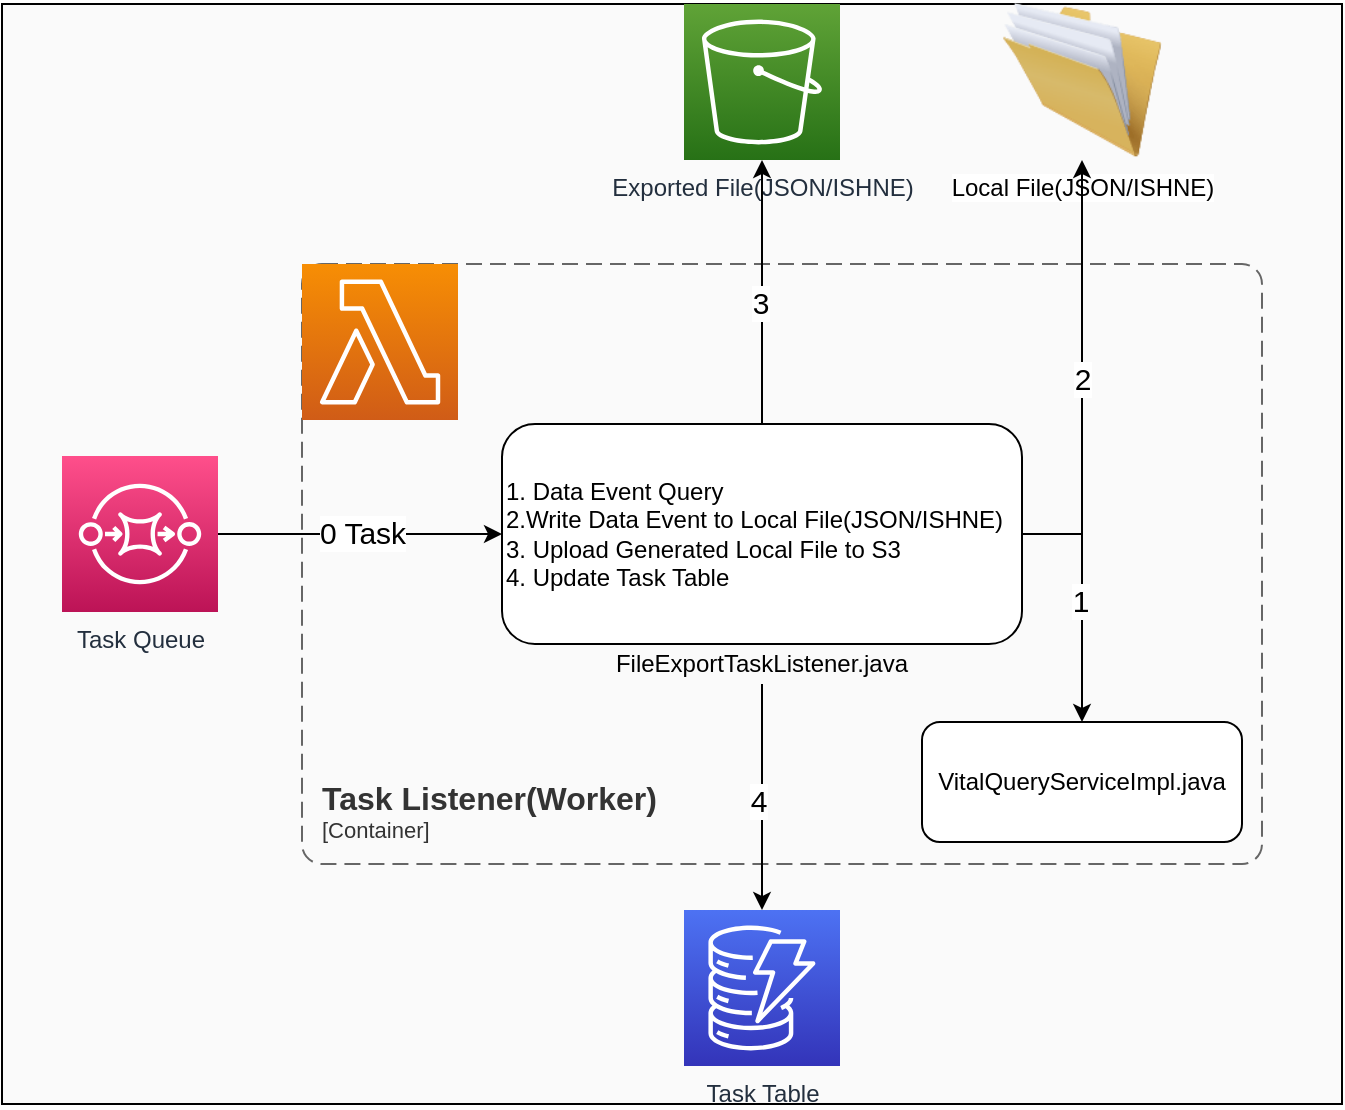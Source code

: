 <mxfile version="21.6.6" type="github">
  <diagram name="Page-1" id="t0wirQSe8Ndwz_d9o5BJ">
    <mxGraphModel dx="954" dy="606" grid="1" gridSize="10" guides="1" tooltips="1" connect="1" arrows="1" fold="1" page="1" pageScale="1" pageWidth="827" pageHeight="1169" math="0" shadow="0">
      <root>
        <mxCell id="0" />
        <mxCell id="1" parent="0" />
        <mxCell id="t5gcVrF-W7fBeW5LNrVJ-37" value="" style="rounded=0;whiteSpace=wrap;html=1;fillColor=#FAFAFA;" parent="1" vertex="1">
          <mxGeometry x="20" y="80" width="670" height="550" as="geometry" />
        </mxCell>
        <mxCell id="LVUbIvGB1ecaTfpnunjM-25" style="edgeStyle=orthogonalEdgeStyle;rounded=0;orthogonalLoop=1;jettySize=auto;html=1;" edge="1" parent="1" source="t5gcVrF-W7fBeW5LNrVJ-4" target="LVUbIvGB1ecaTfpnunjM-4">
          <mxGeometry relative="1" as="geometry" />
        </mxCell>
        <mxCell id="LVUbIvGB1ecaTfpnunjM-27" value="&lt;font style=&quot;font-size: 15px;&quot;&gt;0 Task&lt;/font&gt;" style="edgeLabel;html=1;align=center;verticalAlign=middle;resizable=0;points=[];" vertex="1" connectable="0" parent="LVUbIvGB1ecaTfpnunjM-25">
          <mxGeometry x="-0.197" y="-2" relative="1" as="geometry">
            <mxPoint x="15" y="-3" as="offset" />
          </mxGeometry>
        </mxCell>
        <mxCell id="t5gcVrF-W7fBeW5LNrVJ-4" value="Task Queue" style="sketch=0;points=[[0,0,0],[0.25,0,0],[0.5,0,0],[0.75,0,0],[1,0,0],[0,1,0],[0.25,1,0],[0.5,1,0],[0.75,1,0],[1,1,0],[0,0.25,0],[0,0.5,0],[0,0.75,0],[1,0.25,0],[1,0.5,0],[1,0.75,0]];outlineConnect=0;fontColor=#232F3E;gradientColor=#FF4F8B;gradientDirection=north;fillColor=#BC1356;strokeColor=#ffffff;dashed=0;verticalLabelPosition=bottom;verticalAlign=top;align=center;html=1;fontSize=12;fontStyle=0;aspect=fixed;shape=mxgraph.aws4.resourceIcon;resIcon=mxgraph.aws4.sqs;" parent="1" vertex="1">
          <mxGeometry x="50" y="306" width="78" height="78" as="geometry" />
        </mxCell>
        <mxCell id="t5gcVrF-W7fBeW5LNrVJ-9" value="Task Table" style="sketch=0;points=[[0,0,0],[0.25,0,0],[0.5,0,0],[0.75,0,0],[1,0,0],[0,1,0],[0.25,1,0],[0.5,1,0],[0.75,1,0],[1,1,0],[0,0.25,0],[0,0.5,0],[0,0.75,0],[1,0.25,0],[1,0.5,0],[1,0.75,0]];outlineConnect=0;fontColor=#232F3E;gradientColor=#4D72F3;gradientDirection=north;fillColor=#3334B9;strokeColor=#ffffff;dashed=0;verticalLabelPosition=bottom;verticalAlign=top;align=center;html=1;fontSize=12;fontStyle=0;aspect=fixed;shape=mxgraph.aws4.resourceIcon;resIcon=mxgraph.aws4.dynamodb;" parent="1" vertex="1">
          <mxGeometry x="361" y="533" width="78" height="78" as="geometry" />
        </mxCell>
        <mxCell id="t5gcVrF-W7fBeW5LNrVJ-11" value="Exported File(JSON/ISHNE)" style="sketch=0;points=[[0,0,0],[0.25,0,0],[0.5,0,0],[0.75,0,0],[1,0,0],[0,1,0],[0.25,1,0],[0.5,1,0],[0.75,1,0],[1,1,0],[0,0.25,0],[0,0.5,0],[0,0.75,0],[1,0.25,0],[1,0.5,0],[1,0.75,0]];outlineConnect=0;fontColor=#232F3E;gradientColor=#60A337;gradientDirection=north;fillColor=#277116;strokeColor=#ffffff;dashed=0;verticalLabelPosition=bottom;verticalAlign=top;align=center;html=1;fontSize=12;fontStyle=0;aspect=fixed;shape=mxgraph.aws4.resourceIcon;resIcon=mxgraph.aws4.s3;" parent="1" vertex="1">
          <mxGeometry x="361" y="80" width="78" height="78" as="geometry" />
        </mxCell>
        <object placeholders="1" c4Name="Task Listener(Worker)" c4Type="ContainerScopeBoundary" c4Application="Container" label="&lt;font style=&quot;font-size: 16px&quot;&gt;&lt;b&gt;&lt;div style=&quot;text-align: left&quot;&gt;%c4Name%&lt;/div&gt;&lt;/b&gt;&lt;/font&gt;&lt;div style=&quot;text-align: left&quot;&gt;[%c4Application%]&lt;/div&gt;" id="t5gcVrF-W7fBeW5LNrVJ-5">
          <mxCell style="rounded=1;fontSize=11;whiteSpace=wrap;html=1;dashed=1;arcSize=20;fillColor=none;strokeColor=#666666;fontColor=#333333;labelBackgroundColor=none;align=left;verticalAlign=bottom;labelBorderColor=none;spacingTop=0;spacing=10;dashPattern=8 4;metaEdit=1;rotatable=0;perimeter=rectanglePerimeter;noLabel=0;labelPadding=0;allowArrows=0;connectable=0;expand=0;recursiveResize=0;editable=1;pointerEvents=0;absoluteArcSize=1;points=[[0.25,0,0],[0.5,0,0],[0.75,0,0],[1,0.25,0],[1,0.5,0],[1,0.75,0],[0.75,1,0],[0.5,1,0],[0.25,1,0],[0,0.75,0],[0,0.5,0],[0,0.25,0]];" parent="1" vertex="1">
            <mxGeometry x="170" y="210" width="480" height="300" as="geometry" />
          </mxCell>
        </object>
        <mxCell id="t5gcVrF-W7fBeW5LNrVJ-6" value="" style="sketch=0;points=[[0,0,0],[0.25,0,0],[0.5,0,0],[0.75,0,0],[1,0,0],[0,1,0],[0.25,1,0],[0.5,1,0],[0.75,1,0],[1,1,0],[0,0.25,0],[0,0.5,0],[0,0.75,0],[1,0.25,0],[1,0.5,0],[1,0.75,0]];outlineConnect=0;fontColor=#232F3E;gradientColor=#F78E04;gradientDirection=north;fillColor=#D05C17;strokeColor=#ffffff;dashed=0;verticalLabelPosition=bottom;verticalAlign=top;align=center;html=1;fontSize=12;fontStyle=0;aspect=fixed;shape=mxgraph.aws4.resourceIcon;resIcon=mxgraph.aws4.lambda;container=0;" parent="1" vertex="1">
          <mxGeometry x="170" y="210" width="78" height="78" as="geometry" />
        </mxCell>
        <mxCell id="LVUbIvGB1ecaTfpnunjM-3" value="&lt;pre style=&quot;background-color: rgb(255, 255, 255);&quot;&gt;&lt;font face=&quot;Helvetica&quot; style=&quot;font-size: 12px;&quot;&gt;VitalQueryServiceImpl.java&lt;/font&gt;&lt;/pre&gt;" style="rounded=1;whiteSpace=wrap;html=1;" vertex="1" parent="1">
          <mxGeometry x="480" y="439" width="160" height="60" as="geometry" />
        </mxCell>
        <mxCell id="LVUbIvGB1ecaTfpnunjM-17" value="" style="group" vertex="1" connectable="0" parent="1">
          <mxGeometry x="270" y="290" width="260" height="130" as="geometry" />
        </mxCell>
        <mxCell id="LVUbIvGB1ecaTfpnunjM-4" value="1. Data Event Query&lt;br&gt;2.Write Data Event to Local File(JSON/ISHNE)&lt;br&gt;3. Upload Generated Local File to S3&lt;br&gt;4. Update Task Table" style="rounded=1;whiteSpace=wrap;html=1;align=left;" vertex="1" parent="LVUbIvGB1ecaTfpnunjM-17">
          <mxGeometry width="260" height="110" as="geometry" />
        </mxCell>
        <mxCell id="LVUbIvGB1ecaTfpnunjM-10" value="FileExportTaskListener.java" style="text;html=1;strokeColor=none;fillColor=none;align=center;verticalAlign=middle;whiteSpace=wrap;rounded=0;" vertex="1" parent="LVUbIvGB1ecaTfpnunjM-17">
          <mxGeometry x="45" y="110" width="170" height="20" as="geometry" />
        </mxCell>
        <mxCell id="LVUbIvGB1ecaTfpnunjM-23" style="edgeStyle=orthogonalEdgeStyle;rounded=0;orthogonalLoop=1;jettySize=auto;html=1;exitX=0.5;exitY=0;exitDx=0;exitDy=0;" edge="1" parent="1" source="LVUbIvGB1ecaTfpnunjM-4" target="t5gcVrF-W7fBeW5LNrVJ-11">
          <mxGeometry relative="1" as="geometry" />
        </mxCell>
        <mxCell id="LVUbIvGB1ecaTfpnunjM-31" value="&lt;font style=&quot;font-size: 15px;&quot;&gt;3&lt;/font&gt;" style="edgeLabel;html=1;align=center;verticalAlign=middle;resizable=0;points=[];" vertex="1" connectable="0" parent="LVUbIvGB1ecaTfpnunjM-23">
          <mxGeometry x="-0.076" y="-1" relative="1" as="geometry">
            <mxPoint x="-2" as="offset" />
          </mxGeometry>
        </mxCell>
        <mxCell id="LVUbIvGB1ecaTfpnunjM-24" style="edgeStyle=orthogonalEdgeStyle;rounded=0;orthogonalLoop=1;jettySize=auto;html=1;exitX=0.5;exitY=1;exitDx=0;exitDy=0;entryX=0.5;entryY=0;entryDx=0;entryDy=0;entryPerimeter=0;" edge="1" parent="1" source="LVUbIvGB1ecaTfpnunjM-10" target="t5gcVrF-W7fBeW5LNrVJ-9">
          <mxGeometry relative="1" as="geometry" />
        </mxCell>
        <mxCell id="LVUbIvGB1ecaTfpnunjM-32" value="&lt;font style=&quot;font-size: 15px;&quot;&gt;4&lt;/font&gt;" style="edgeLabel;html=1;align=center;verticalAlign=middle;resizable=0;points=[];" vertex="1" connectable="0" parent="LVUbIvGB1ecaTfpnunjM-24">
          <mxGeometry x="0.026" relative="1" as="geometry">
            <mxPoint x="-2" as="offset" />
          </mxGeometry>
        </mxCell>
        <mxCell id="LVUbIvGB1ecaTfpnunjM-26" style="edgeStyle=orthogonalEdgeStyle;rounded=0;orthogonalLoop=1;jettySize=auto;html=1;exitX=1;exitY=0.5;exitDx=0;exitDy=0;entryX=0.5;entryY=0;entryDx=0;entryDy=0;" edge="1" parent="1" source="LVUbIvGB1ecaTfpnunjM-4" target="LVUbIvGB1ecaTfpnunjM-3">
          <mxGeometry relative="1" as="geometry" />
        </mxCell>
        <mxCell id="LVUbIvGB1ecaTfpnunjM-35" value="&lt;font style=&quot;font-size: 15px;&quot;&gt;1&lt;/font&gt;" style="edgeLabel;html=1;align=center;verticalAlign=middle;resizable=0;points=[];" vertex="1" connectable="0" parent="LVUbIvGB1ecaTfpnunjM-26">
          <mxGeometry x="0.008" y="-1" relative="1" as="geometry">
            <mxPoint as="offset" />
          </mxGeometry>
        </mxCell>
        <mxCell id="LVUbIvGB1ecaTfpnunjM-28" value="Local File(JSON/ISHNE)" style="image;html=1;image=img/lib/clip_art/general/Full_Folder_128x128.png" vertex="1" parent="1">
          <mxGeometry x="520" y="78" width="80" height="80" as="geometry" />
        </mxCell>
        <mxCell id="LVUbIvGB1ecaTfpnunjM-30" value="&lt;font style=&quot;font-size: 15px;&quot;&gt;2&lt;/font&gt;" style="edgeStyle=orthogonalEdgeStyle;rounded=0;orthogonalLoop=1;jettySize=auto;html=1;exitX=1;exitY=0.5;exitDx=0;exitDy=0;" edge="1" parent="1" source="LVUbIvGB1ecaTfpnunjM-4" target="LVUbIvGB1ecaTfpnunjM-28">
          <mxGeometry relative="1" as="geometry" />
        </mxCell>
      </root>
    </mxGraphModel>
  </diagram>
</mxfile>
